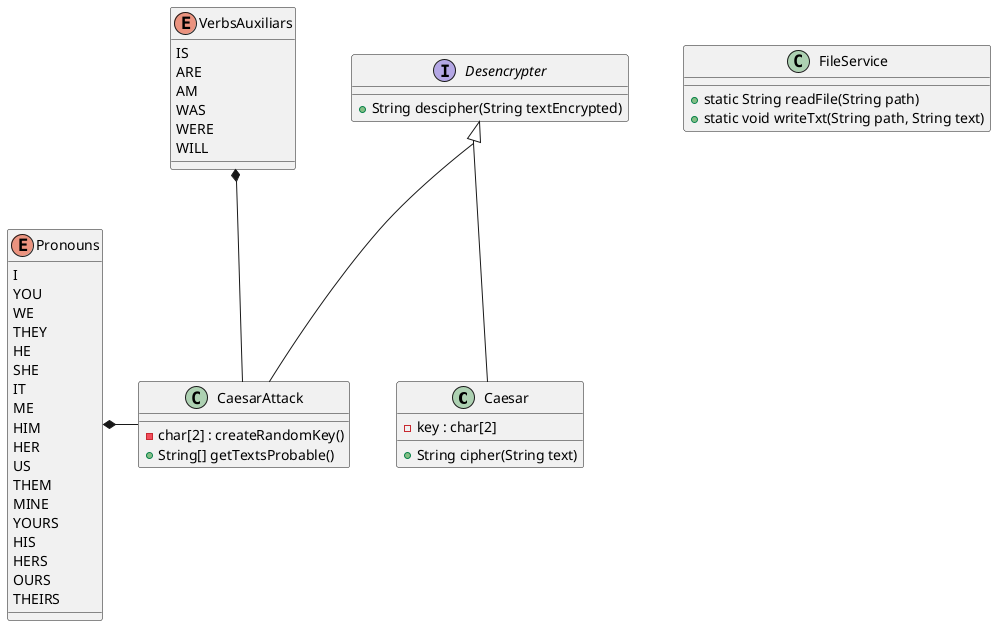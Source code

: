 @startuml cesar
skinparam groupInheritance 2
' El constructor recibe 
'   - Una llave que son dos carácteres en un array estático
' Cuenta con un método propio que debe
'   - Realizar el proceso del cifrador César para los carácteres 
'     dentro del texto este se va a cifrar con la llave determinada por un usuario,
' - Para obtener el texto es necesario llamar al método de clase readFile
' - El texto puede contener carácteres especiales por lo que deben de quedar como tal,
'   es decir sí se encuentra un carácter especial no hacerle ninguna transformación.
' - Para una mayor simplicidad el texto será tratado en minúsculas
' - Ademas la clase cuenta con la interfaz de una implementacion de desencriptar  
class Caesar{
  -key : char[2]
  +String cipher(String text)
}

' El constructor recibe
'   - El texto encriptado para su posible desencriptación
' Cuenta con dos métodos propios que deben hacer
'   - El método createRandomKey tiene la labor de crear una llave de forma aleatoria
'     que será usada en el siguiente método muchas veces
'   - El método getTextsProbable usa diferentes llaves para intentar desencriptar el texto pasado, 
'     pero este usará dos de sus enumeraciones para establecer que el texto es cohérente en el idioma
'     dado en este caso especifico inglés
class CaesarAttack{
  -char[2] : createRandomKey()
  +String[] getTextsProbable()
}

' La interfaz debe ser implemetada en los Caesar
' Tiene un método que debe decifrar a partir de los párametros que son
'   - un texto encriptado 
'   - una llave para poder tener idea de como desencriptar 
interface Desencrypter{
  +String descipher(String textEncrypted)
}

' Una clase que se encarga de las operaciones sobre archivos, en este caso sólo escritura y lectura
class FileService {
  + static String readFile(String path)
  + static void writeTxt(String path, String text)
}

' Una enumeración de tres de los siete tipos de pronombres del inglés
enum Pronouns{
  'Personals
  I
  YOU
  WE
  THEY
  HE
  SHE
  IT
  'Object
  ME
  HIM
  HER
  US
  THEM
  'Posessive
  MINE
  YOURS
  HIS
  HERS
  OURS
  THEIRS
}

' Una enumeración con los verbos auxiliares del presente, pasado y futuro usados en inglés
enum VerbsAuxiliars{
  IS
  ARE
  AM
  WAS
  WERE
  WILL
}

Desencrypter <|-- Caesar
Desencrypter <|-- CaesarAttack

' Caesar -down-* FileService
' CaesarAttack -down-* FileService

' Pronouns *-down- CaesarAttack
CaesarAttack -left-* Pronouns
VerbsAuxiliars *-down- CaesarAttack
@enduml